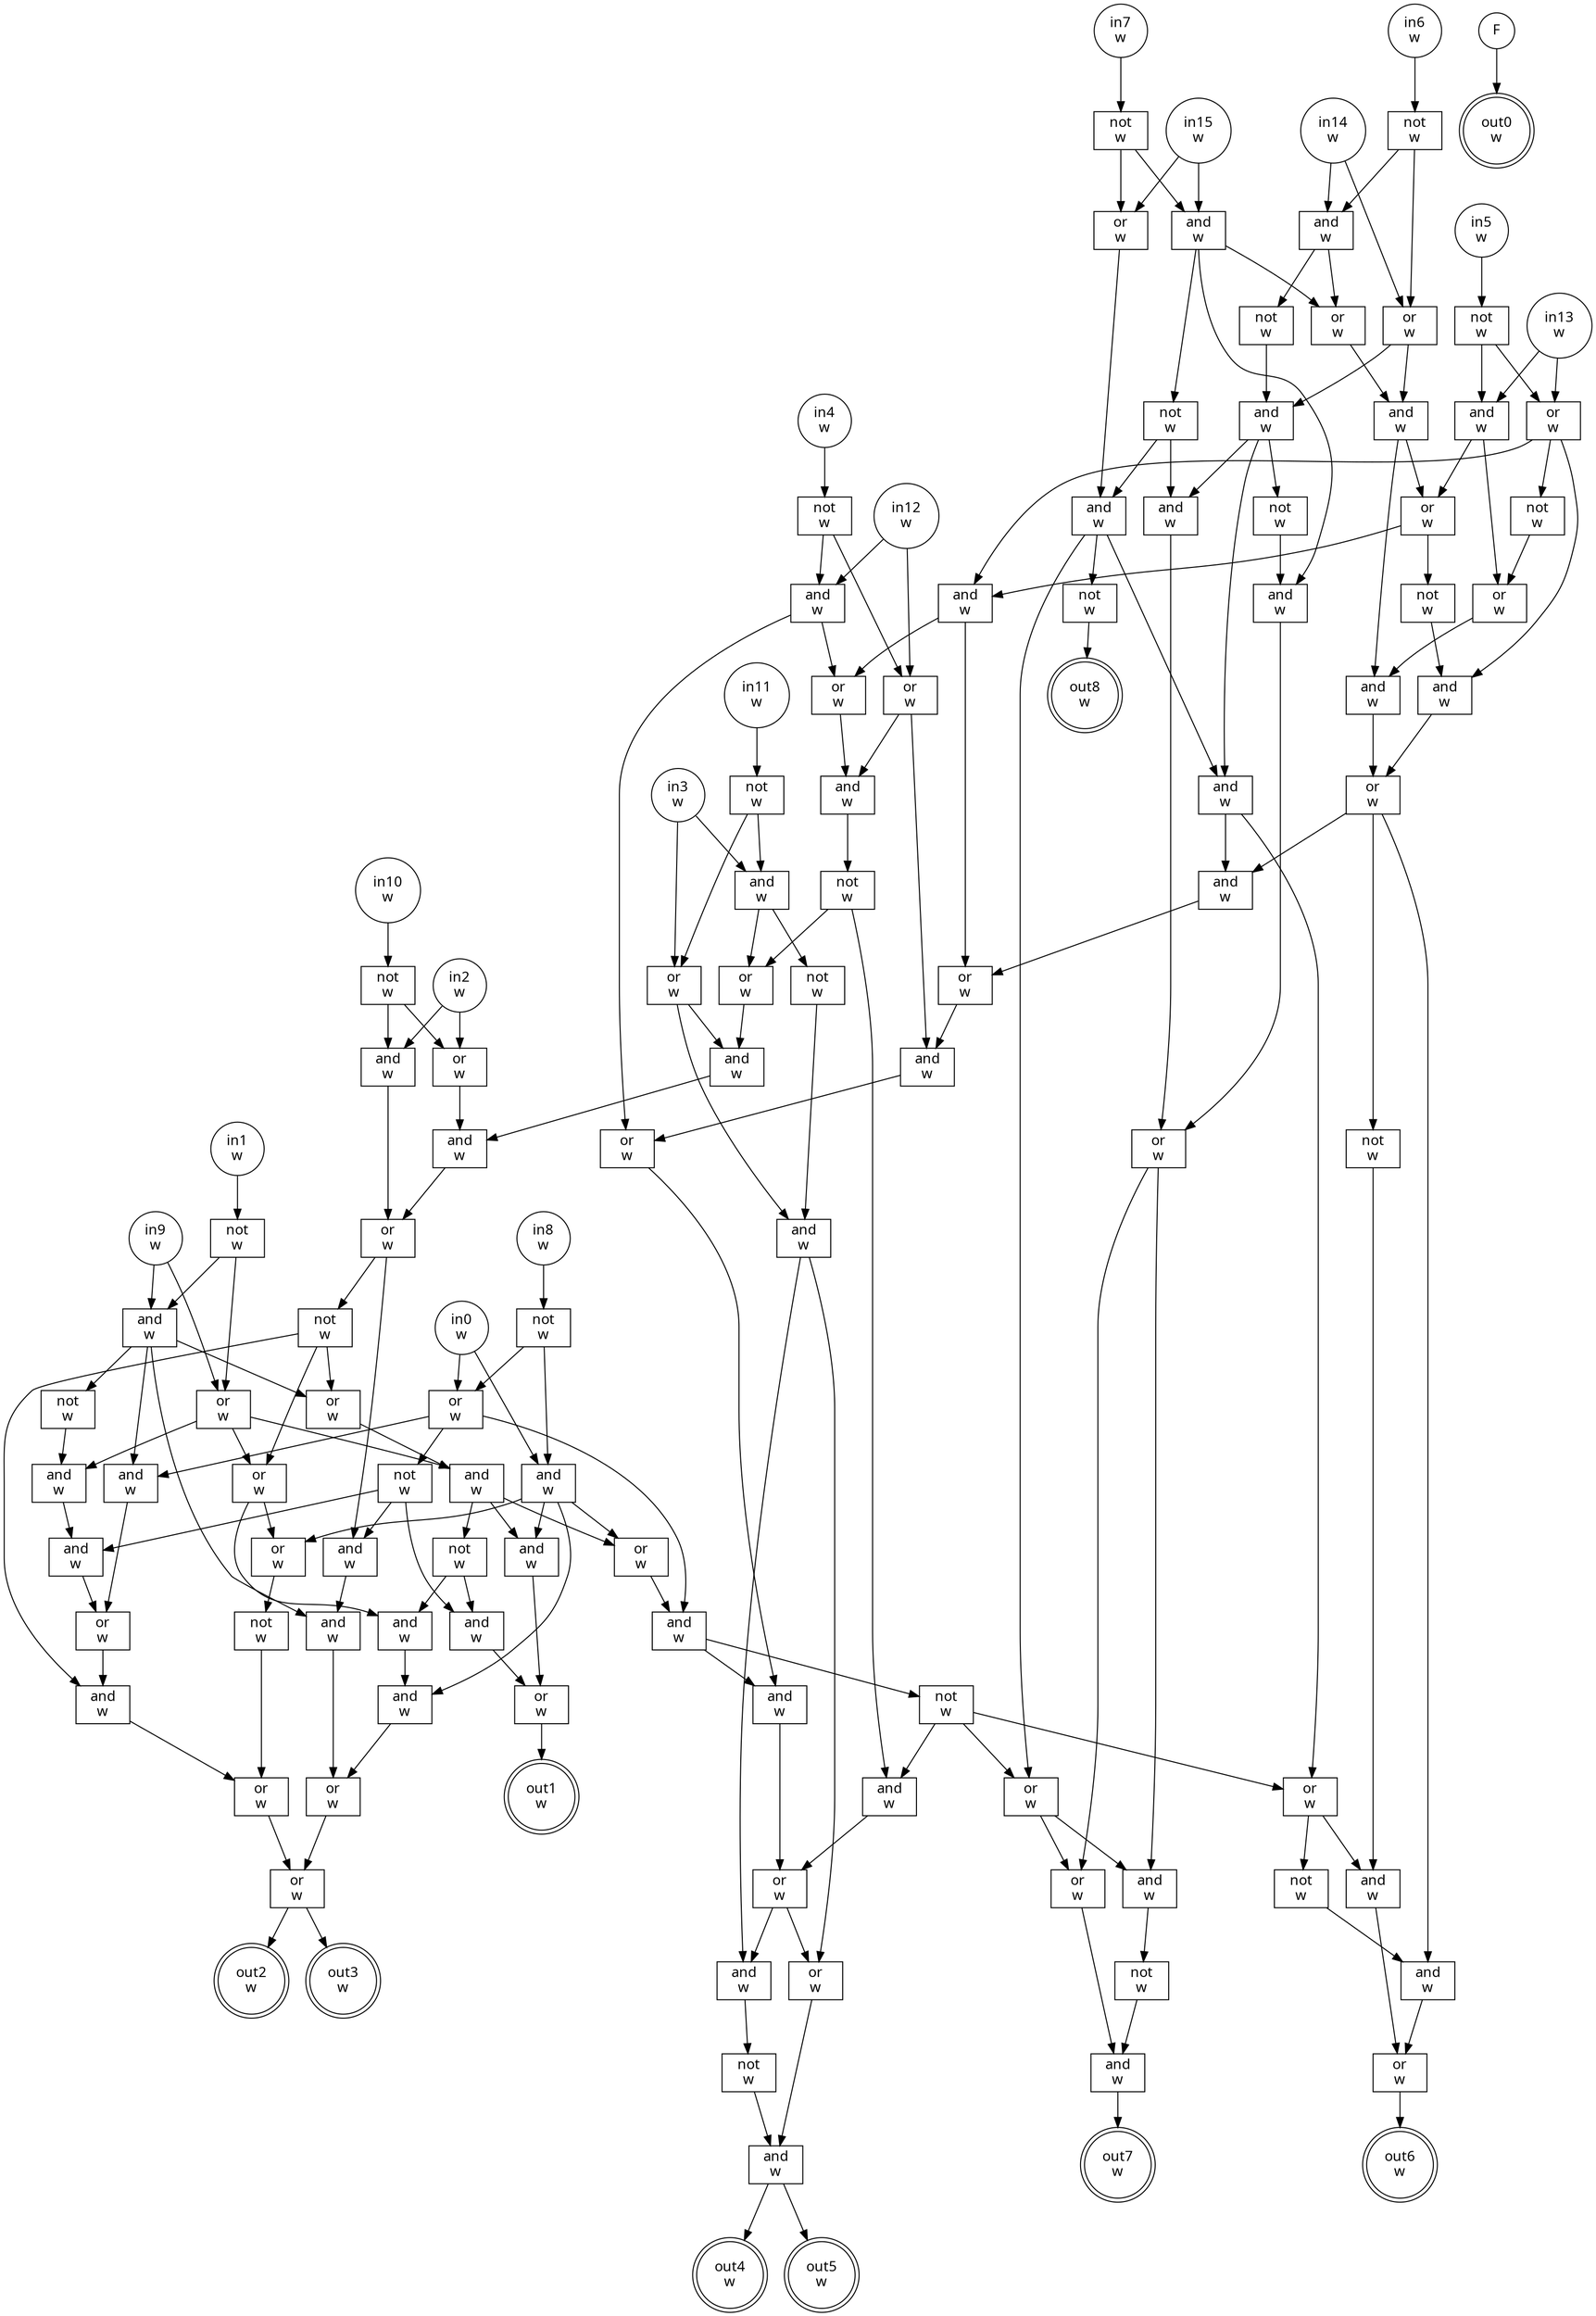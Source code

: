digraph circuit{
	node [style = filled, fillcolor = white,shape=rect, fontname=geneva]
	g0 [label="in0\nw",shape=circle,fillcolor=white]
	g1 [label="in1\nw",shape=circle,fillcolor=white]
	g2 [label="in2\nw",shape=circle,fillcolor=white]
	g3 [label="in3\nw",shape=circle,fillcolor=white]
	g4 [label="in4\nw",shape=circle,fillcolor=white]
	g5 [label="in5\nw",shape=circle,fillcolor=white]
	g6 [label="in6\nw",shape=circle,fillcolor=white]
	g7 [label="in7\nw",shape=circle,fillcolor=white]
	g8 [label="in8\nw",shape=circle,fillcolor=white]
	g9 [label="in9\nw",shape=circle,fillcolor=white]
	g10 [label="in10\nw",shape=circle,fillcolor=white]
	g11 [label="in11\nw",shape=circle,fillcolor=white]
	g12 [label="in12\nw",shape=circle,fillcolor=white]
	g13 [label="in13\nw",shape=circle,fillcolor=white]
	g14 [label="in14\nw",shape=circle,fillcolor=white]
	g15 [label="in15\nw",shape=circle,fillcolor=white]
	g16 [label="F",shape=circle,fillcolor=white]
	g17 [label="not\nw",fillcolor=white]
	g18 [label="not\nw",fillcolor=white]
	g19 [label="not\nw",fillcolor=white]
	g20 [label="not\nw",fillcolor=white]
	g21 [label="and\nw",fillcolor=white]
	g22 [label="not\nw",fillcolor=white]
	g23 [label="or\nw",fillcolor=white]
	g24 [label="and\nw",fillcolor=white]
	g25 [label="not\nw",fillcolor=white]
	g26 [label="not\nw",fillcolor=white]
	g27 [label="and\nw",fillcolor=white]
	g28 [label="or\nw",fillcolor=white]
	g29 [label="not\nw",fillcolor=white]
	g30 [label="or\nw",fillcolor=white]
	g31 [label="and\nw",fillcolor=white]
	g32 [label="and\nw",fillcolor=white]
	g33 [label="and\nw",fillcolor=white]
	g34 [label="and\nw",fillcolor=white]
	g35 [label="not\nw",fillcolor=white]
	g36 [label="and\nw",fillcolor=white]
	g37 [label="or\nw",fillcolor=white]
	g38 [label="not\nw",fillcolor=white]
	g39 [label="or\nw",fillcolor=white]
	g40 [label="not\nw",fillcolor=white]
	g41 [label="and\nw",fillcolor=white]
	g42 [label="or\nw",fillcolor=white]
	g43 [label="and\nw",fillcolor=white]
	g44 [label="not\nw",fillcolor=white]
	g45 [label="and\nw",fillcolor=white]
	g46 [label="or\nw",fillcolor=white]
	g47 [label="and\nw",fillcolor=white]
	g48 [label="or\nw",fillcolor=white]
	g49 [label="and\nw",fillcolor=white]
	g50 [label="or\nw",fillcolor=white]
	g51 [label="not\nw",fillcolor=white]
	g52 [label="not\nw",fillcolor=white]
	g53 [label="and\nw",fillcolor=white]
	g54 [label="or\nw",fillcolor=white]
	g55 [label="or\nw",fillcolor=white]
	g56 [label="and\nw",fillcolor=white]
	g57 [label="not\nw",fillcolor=white]
	g58 [label="and\nw",fillcolor=white]
	g59 [label="or\nw",fillcolor=white]
	g60 [label="and\nw",fillcolor=white]
	g61 [label="or\nw",fillcolor=white]
	g62 [label="not\nw",fillcolor=white]
	g63 [label="or\nw",fillcolor=white]
	g64 [label="and\nw",fillcolor=white]
	g65 [label="and\nw",fillcolor=white]
	g66 [label="or\nw",fillcolor=white]
	g67 [label="and\nw",fillcolor=white]
	g68 [label="and\nw",fillcolor=white]
	g69 [label="or\nw",fillcolor=white]
	g70 [label="not\nw",fillcolor=white]
	g71 [label="not\nw",fillcolor=white]
	g72 [label="or\nw",fillcolor=white]
	g73 [label="or\nw",fillcolor=white]
	g74 [label="and\nw",fillcolor=white]
	g75 [label="or\nw",fillcolor=white]
	g76 [label="and\nw",fillcolor=white]
	g77 [label="not\nw",fillcolor=white]
	g78 [label="and\nw",fillcolor=white]
	g79 [label="not\nw",fillcolor=white]
	g80 [label="and\nw",fillcolor=white]
	g81 [label="and\nw",fillcolor=white]
	g82 [label="or\nw",fillcolor=white]
	g83 [label="and\nw",fillcolor=white]
	g84 [label="or\nw",fillcolor=white]
	g85 [label="not\nw",fillcolor=white]
	g86 [label="and\nw",fillcolor=white]
	g87 [label="or\nw",fillcolor=white]
	g88 [label="and\nw",fillcolor=white]
	g89 [label="and\nw",fillcolor=white]
	g90 [label="not\nw",fillcolor=white]
	g91 [label="or\nw",fillcolor=white]
	g92 [label="and\nw",fillcolor=white]
	g93 [label="not\nw",fillcolor=white]
	g94 [label="or\nw",fillcolor=white]
	g95 [label="and\nw",fillcolor=white]
	g96 [label="or\nw",fillcolor=white]
	g97 [label="and\nw",fillcolor=white]
	g98 [label="not\nw",fillcolor=white]
	g99 [label="and\nw",fillcolor=white]
	g100 [label="or\nw",fillcolor=white]
	g101 [label="and\nw",fillcolor=white]
	g102 [label="or\nw",fillcolor=white]
	g103 [label="or\nw",fillcolor=white]
	g104 [label="and\nw",fillcolor=white]
	g105 [label="not\nw",fillcolor=white]
	g106 [label="and\nw",fillcolor=white]
	g107 [label="and\nw",fillcolor=white]
	g108 [label="not\nw",fillcolor=white]
	g109 [label="and\nw",fillcolor=white]
	g110 [label="and\nw",fillcolor=white]
	g111 [label="or\nw",fillcolor=white]
	g112 [label="and\nw",fillcolor=white]
	g113 [label="or\nw",fillcolor=white]
	g114 [label="and\nw",fillcolor=white]
	g115 [label="or\nw",fillcolor=white]
	g116 [label="or\nw",fillcolor=white]
	g117 [label="and\nw",fillcolor=white]
	g118 [label="or\nw",fillcolor=white]
	g119 [label="out0\nw",shape=doublecircle,fillcolor=white]
	g120 [label="out1\nw",shape=doublecircle,fillcolor=white]
	g121 [label="out2\nw",shape=doublecircle,fillcolor=white]
	g122 [label="out3\nw",shape=doublecircle,fillcolor=white]
	g123 [label="out4\nw",shape=doublecircle,fillcolor=white]
	g124 [label="out5\nw",shape=doublecircle,fillcolor=white]
	g125 [label="out6\nw",shape=doublecircle,fillcolor=white]
	g126 [label="out7\nw",shape=doublecircle,fillcolor=white]
	g127 [label="out8\nw",shape=doublecircle,fillcolor=white]
	edge [fontname=Geneva,fontcolor=forestgreen]
	g0->g81
	g0->g87
	g1->g71
	g2->g66
	g2->g68
	g3->g60
	g3->g63
	g4->g52
	g5->g38
	g6->g26
	g7->g20
	g8->g19
	g9->g72
	g9->g74
	g10->g18
	g11->g17
	g12->g53
	g12->g55
	g13->g39
	g13->g41
	g14->g27
	g14->g30
	g15->g21
	g15->g23
	g16->g119
	g17->g60
	g17->g63
	g18->g66
	g18->g68
	g19->g81
	g19->g87
	g20->g21
	g20->g23
	g21->g22
	g21->g28
	g21->g36
	g22->g24
	g22->g33
	g23->g24
	g24->g25
	g24->g34
	g24->g91
	g25->g127
	g26->g27
	g26->g30
	g27->g28
	g27->g29
	g28->g31
	g29->g32
	g30->g31
	g30->g32
	g31->g42
	g31->g47
	g32->g33
	g32->g34
	g32->g35
	g33->g37
	g34->g49
	g34->g96
	g35->g36
	g36->g37
	g37->g92
	g37->g94
	g38->g39
	g38->g41
	g39->g40
	g39->g43
	g39->g45
	g40->g46
	g41->g42
	g41->g46
	g42->g43
	g42->g44
	g43->g50
	g43->g54
	g44->g45
	g45->g48
	g46->g47
	g47->g48
	g48->g49
	g48->g51
	g48->g99
	g49->g50
	g50->g58
	g51->g97
	g52->g53
	g52->g55
	g53->g54
	g53->g59
	g54->g56
	g55->g56
	g55->g58
	g56->g57
	g57->g61
	g57->g101
	g58->g59
	g59->g89
	g60->g61
	g60->g62
	g61->g64
	g62->g65
	g63->g64
	g63->g65
	g64->g67
	g65->g103
	g65->g104
	g66->g67
	g67->g69
	g68->g69
	g69->g70
	g69->g109
	g70->g73
	g70->g75
	g70->g114
	g71->g72
	g71->g74
	g72->g73
	g72->g76
	g72->g80
	g73->g78
	g73->g84
	g74->g75
	g74->g79
	g74->g107
	g74->g110
	g75->g76
	g76->g77
	g76->g82
	g76->g86
	g77->g78
	g77->g117
	g78->g83
	g79->g80
	g80->g112
	g81->g82
	g81->g83
	g81->g84
	g81->g86
	g82->g88
	g83->g111
	g84->g85
	g85->g115
	g86->g118
	g87->g88
	g87->g107
	g87->g108
	g88->g89
	g88->g90
	g89->g102
	g90->g91
	g90->g96
	g90->g101
	g91->g92
	g91->g94
	g92->g93
	g93->g95
	g94->g95
	g95->g126
	g96->g97
	g96->g98
	g97->g100
	g98->g99
	g99->g100
	g100->g125
	g101->g102
	g102->g103
	g102->g104
	g103->g106
	g104->g105
	g105->g106
	g106->g123
	g106->g124
	g107->g113
	g108->g109
	g108->g112
	g108->g117
	g109->g110
	g110->g111
	g111->g116
	g112->g113
	g113->g114
	g114->g115
	g115->g116
	g116->g121
	g116->g122
	g117->g118
	g118->g120
}